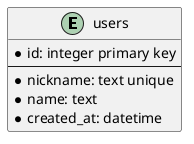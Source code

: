 @startuml Tasks Schema
entity "users" as users {
  *id: integer primary key
  --
  *nickname: text unique
  *name: text 
  *created_at: datetime
}

@enduml